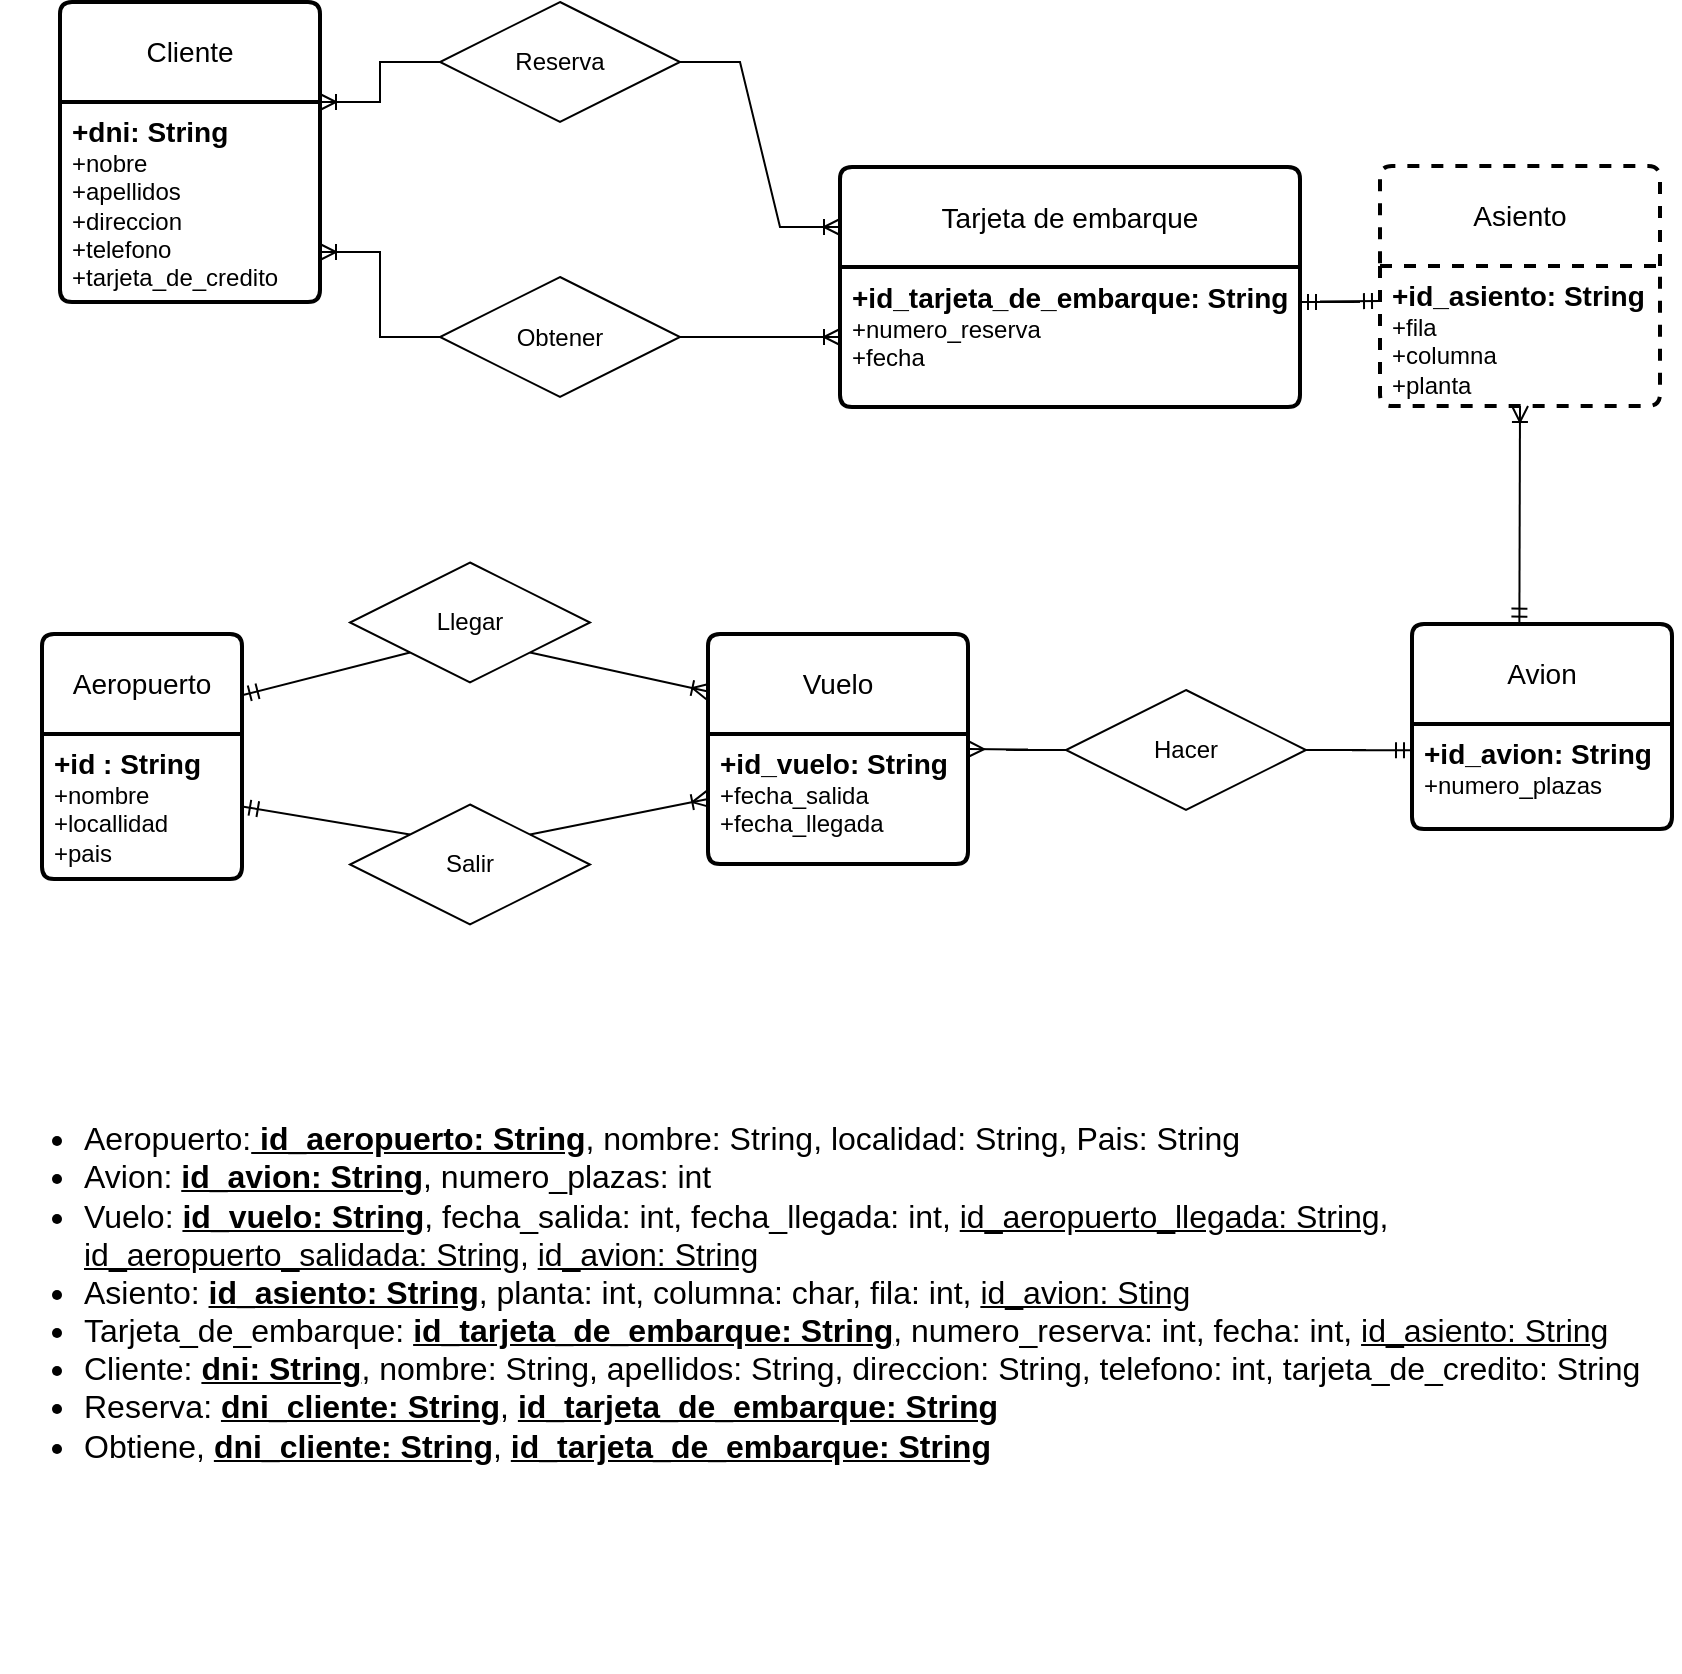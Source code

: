 <mxfile version="22.0.4" type="github">
  <diagram id="R2lEEEUBdFMjLlhIrx00" name="Page-1">
    <mxGraphModel dx="2085" dy="675" grid="1" gridSize="10" guides="1" tooltips="1" connect="1" arrows="1" fold="1" page="1" pageScale="1" pageWidth="850" pageHeight="1100" math="0" shadow="0" extFonts="Permanent Marker^https://fonts.googleapis.com/css?family=Permanent+Marker">
      <root>
        <mxCell id="0" />
        <mxCell id="1" parent="0" />
        <mxCell id="GVflADZopcoPuH8NDHQU-40" value="Cliente" style="swimlane;childLayout=stackLayout;horizontal=1;startSize=50;horizontalStack=0;rounded=1;fontSize=14;fontStyle=0;strokeWidth=2;resizeParent=0;resizeLast=1;shadow=0;dashed=0;align=center;arcSize=4;whiteSpace=wrap;html=1;" parent="1" vertex="1">
          <mxGeometry x="-820" y="45" width="130" height="150" as="geometry" />
        </mxCell>
        <mxCell id="GVflADZopcoPuH8NDHQU-41" value="&lt;font style=&quot;font-size: 14px;&quot;&gt;&lt;b&gt;+dni: String&lt;/b&gt;&lt;/font&gt;&lt;br&gt;+nobre&lt;br&gt;+apellidos&lt;br&gt;+direccion&lt;br&gt;+telefono&lt;br&gt;+tarjeta_de_credito" style="align=left;strokeColor=none;fillColor=none;spacingLeft=4;fontSize=12;verticalAlign=top;resizable=0;rotatable=0;part=1;html=1;" parent="GVflADZopcoPuH8NDHQU-40" vertex="1">
          <mxGeometry y="50" width="130" height="100" as="geometry" />
        </mxCell>
        <mxCell id="GVflADZopcoPuH8NDHQU-42" value="Vuelo" style="swimlane;childLayout=stackLayout;horizontal=1;startSize=50;horizontalStack=0;rounded=1;fontSize=14;fontStyle=0;strokeWidth=2;resizeParent=0;resizeLast=1;shadow=0;dashed=0;align=center;arcSize=4;whiteSpace=wrap;html=1;" parent="1" vertex="1">
          <mxGeometry x="-496" y="361" width="130" height="115" as="geometry" />
        </mxCell>
        <mxCell id="GVflADZopcoPuH8NDHQU-43" value="&lt;b&gt;&lt;font style=&quot;font-size: 14px;&quot;&gt;+id_vuelo: String&lt;/font&gt;&lt;/b&gt;&lt;br&gt;+fecha_salida&lt;br&gt;+fecha_llegada" style="align=left;strokeColor=none;fillColor=none;spacingLeft=4;fontSize=12;verticalAlign=top;resizable=0;rotatable=0;part=1;html=1;" parent="GVflADZopcoPuH8NDHQU-42" vertex="1">
          <mxGeometry y="50" width="130" height="65" as="geometry" />
        </mxCell>
        <mxCell id="GVflADZopcoPuH8NDHQU-44" value="Tarjeta de embarque" style="swimlane;childLayout=stackLayout;horizontal=1;startSize=50;horizontalStack=0;rounded=1;fontSize=14;fontStyle=0;strokeWidth=2;resizeParent=0;resizeLast=1;shadow=0;dashed=0;align=center;arcSize=4;whiteSpace=wrap;html=1;" parent="1" vertex="1">
          <mxGeometry x="-430" y="127.5" width="230" height="120" as="geometry" />
        </mxCell>
        <mxCell id="GVflADZopcoPuH8NDHQU-45" value="&lt;font style=&quot;font-size: 14px;&quot;&gt;&lt;b&gt;+id_tarjeta_de_embarque: String&lt;br&gt;&lt;/b&gt;&lt;/font&gt;+numero_reserva&lt;br&gt;+fecha" style="align=left;strokeColor=none;fillColor=none;spacingLeft=4;fontSize=12;verticalAlign=top;resizable=0;rotatable=0;part=1;html=1;" parent="GVflADZopcoPuH8NDHQU-44" vertex="1">
          <mxGeometry y="50" width="230" height="70" as="geometry" />
        </mxCell>
        <mxCell id="GVflADZopcoPuH8NDHQU-53" value="Reserva" style="shape=rhombus;perimeter=rhombusPerimeter;whiteSpace=wrap;html=1;align=center;" parent="1" vertex="1">
          <mxGeometry x="-630" y="45" width="120" height="60" as="geometry" />
        </mxCell>
        <mxCell id="GVflADZopcoPuH8NDHQU-54" value="Obtener" style="shape=rhombus;perimeter=rhombusPerimeter;whiteSpace=wrap;html=1;align=center;" parent="1" vertex="1">
          <mxGeometry x="-630" y="182.5" width="120" height="60" as="geometry" />
        </mxCell>
        <mxCell id="zLerIvJA5o45v9AowRJ3-1" value="" style="edgeStyle=entityRelationEdgeStyle;fontSize=12;html=1;endArrow=ERoneToMany;rounded=0;exitX=0;exitY=0.5;exitDx=0;exitDy=0;entryX=1;entryY=0;entryDx=0;entryDy=0;" parent="1" source="GVflADZopcoPuH8NDHQU-53" target="GVflADZopcoPuH8NDHQU-41" edge="1">
          <mxGeometry width="100" height="100" relative="1" as="geometry">
            <mxPoint x="-240" y="242.5" as="sourcePoint" />
            <mxPoint x="-630" y="140" as="targetPoint" />
          </mxGeometry>
        </mxCell>
        <mxCell id="zLerIvJA5o45v9AowRJ3-2" value="" style="edgeStyle=entityRelationEdgeStyle;fontSize=12;html=1;endArrow=ERoneToMany;rounded=0;exitX=1;exitY=0.5;exitDx=0;exitDy=0;entryX=0;entryY=0.25;entryDx=0;entryDy=0;" parent="1" source="GVflADZopcoPuH8NDHQU-53" target="GVflADZopcoPuH8NDHQU-44" edge="1">
          <mxGeometry width="100" height="100" relative="1" as="geometry">
            <mxPoint x="30" y="192.5" as="sourcePoint" />
            <mxPoint x="130" y="92.5" as="targetPoint" />
          </mxGeometry>
        </mxCell>
        <mxCell id="zLerIvJA5o45v9AowRJ3-4" value="" style="edgeStyle=entityRelationEdgeStyle;fontSize=12;html=1;endArrow=ERoneToMany;rounded=0;entryX=0;entryY=0.5;entryDx=0;entryDy=0;exitX=1;exitY=0.5;exitDx=0;exitDy=0;" parent="1" source="GVflADZopcoPuH8NDHQU-54" target="GVflADZopcoPuH8NDHQU-45" edge="1">
          <mxGeometry width="100" height="100" relative="1" as="geometry">
            <mxPoint x="-490" y="212.5" as="sourcePoint" />
            <mxPoint x="-160" y="302.5" as="targetPoint" />
            <Array as="points">
              <mxPoint x="100" y="232.5" />
            </Array>
          </mxGeometry>
        </mxCell>
        <mxCell id="zLerIvJA5o45v9AowRJ3-5" value="Asiento" style="swimlane;childLayout=stackLayout;horizontal=1;startSize=50;horizontalStack=0;rounded=1;fontSize=14;fontStyle=0;strokeWidth=2;resizeParent=0;resizeLast=1;shadow=0;dashed=1;align=center;arcSize=4;whiteSpace=wrap;html=1;" parent="1" vertex="1">
          <mxGeometry x="-160" y="127" width="140" height="120" as="geometry" />
        </mxCell>
        <mxCell id="zLerIvJA5o45v9AowRJ3-6" value="&lt;font style=&quot;font-size: 14px;&quot;&gt;&lt;b&gt;+id_asiento: String&lt;/b&gt;&lt;/font&gt;&lt;br&gt;+fila&lt;br&gt;+columna&lt;br&gt;+planta" style="align=left;strokeColor=none;fillColor=none;spacingLeft=4;fontSize=12;verticalAlign=top;resizable=0;rotatable=0;part=1;html=1;" parent="zLerIvJA5o45v9AowRJ3-5" vertex="1">
          <mxGeometry y="50" width="140" height="70" as="geometry" />
        </mxCell>
        <mxCell id="zLerIvJA5o45v9AowRJ3-8" value="" style="fontSize=12;html=1;endArrow=ERoneToMany;startArrow=ERmandOne;rounded=0;entryX=0.5;entryY=1;entryDx=0;entryDy=0;exitX=0.413;exitY=0.003;exitDx=0;exitDy=0;exitPerimeter=0;" parent="1" source="dmDWiUJjudLL5xSLkTxx-10" target="zLerIvJA5o45v9AowRJ3-6" edge="1">
          <mxGeometry width="100" height="100" relative="1" as="geometry">
            <mxPoint x="390" y="230" as="sourcePoint" />
            <mxPoint x="365" y="20" as="targetPoint" />
          </mxGeometry>
        </mxCell>
        <mxCell id="zLerIvJA5o45v9AowRJ3-9" value="" style="edgeStyle=entityRelationEdgeStyle;fontSize=12;html=1;endArrow=ERmandOne;startArrow=ERmandOne;rounded=0;entryX=0;entryY=0.25;entryDx=0;entryDy=0;exitX=1;exitY=0.25;exitDx=0;exitDy=0;" parent="1" source="GVflADZopcoPuH8NDHQU-45" target="zLerIvJA5o45v9AowRJ3-6" edge="1">
          <mxGeometry width="100" height="100" relative="1" as="geometry">
            <mxPoint x="-200" y="199" as="sourcePoint" />
            <mxPoint x="410" y="350" as="targetPoint" />
            <Array as="points">
              <mxPoint x="420" y="210" />
              <mxPoint x="370" y="230" />
              <mxPoint x="320" y="220" />
              <mxPoint x="320" y="230" />
            </Array>
          </mxGeometry>
        </mxCell>
        <mxCell id="dmDWiUJjudLL5xSLkTxx-1" value="Aeropuerto" style="swimlane;childLayout=stackLayout;horizontal=1;startSize=50;horizontalStack=0;rounded=1;fontSize=14;fontStyle=0;strokeWidth=2;resizeParent=0;resizeLast=1;shadow=0;dashed=0;align=center;arcSize=4;whiteSpace=wrap;html=1;" parent="1" vertex="1">
          <mxGeometry x="-829" y="361" width="100" height="122.5" as="geometry" />
        </mxCell>
        <mxCell id="dmDWiUJjudLL5xSLkTxx-2" value="&lt;font style=&quot;font-size: 14px;&quot;&gt;&lt;b&gt;&lt;font style=&quot;&quot;&gt;+id&lt;/font&gt;&amp;nbsp;: String&lt;/b&gt;&lt;/font&gt;&lt;br&gt;+nombre&lt;br&gt;+locallidad&lt;br&gt;+pais" style="align=left;strokeColor=none;fillColor=none;spacingLeft=4;fontSize=12;verticalAlign=top;resizable=0;rotatable=0;part=1;html=1;" parent="dmDWiUJjudLL5xSLkTxx-1" vertex="1">
          <mxGeometry y="50" width="100" height="72.5" as="geometry" />
        </mxCell>
        <mxCell id="dmDWiUJjudLL5xSLkTxx-3" value="" style="fontSize=12;html=1;endArrow=ERoneToMany;rounded=0;exitX=1;exitY=1;exitDx=0;exitDy=0;entryX=0;entryY=0.25;entryDx=0;entryDy=0;" parent="1" source="dmDWiUJjudLL5xSLkTxx-4" target="GVflADZopcoPuH8NDHQU-42" edge="1">
          <mxGeometry width="100" height="100" relative="1" as="geometry">
            <mxPoint x="-434.6" y="546.275" as="sourcePoint" />
            <mxPoint x="-503.4" y="520" as="targetPoint" />
          </mxGeometry>
        </mxCell>
        <mxCell id="dmDWiUJjudLL5xSLkTxx-4" value="Llegar" style="shape=rhombus;perimeter=rhombusPerimeter;whiteSpace=wrap;html=1;align=center;" parent="1" vertex="1">
          <mxGeometry x="-675" y="325.25" width="120" height="60" as="geometry" />
        </mxCell>
        <mxCell id="dmDWiUJjudLL5xSLkTxx-5" value="Salir&lt;br&gt;" style="shape=rhombus;perimeter=rhombusPerimeter;whiteSpace=wrap;html=1;align=center;" parent="1" vertex="1">
          <mxGeometry x="-675" y="446.25" width="120" height="60" as="geometry" />
        </mxCell>
        <mxCell id="dmDWiUJjudLL5xSLkTxx-6" value="" style="fontSize=12;html=1;endArrow=ERmandOne;rounded=0;entryX=1;entryY=0.25;entryDx=0;entryDy=0;exitX=0;exitY=1;exitDx=0;exitDy=0;" parent="1" source="dmDWiUJjudLL5xSLkTxx-4" target="dmDWiUJjudLL5xSLkTxx-1" edge="1">
          <mxGeometry width="100" height="100" relative="1" as="geometry">
            <mxPoint x="-474" y="670" as="sourcePoint" />
            <mxPoint x="-549" y="856.5" as="targetPoint" />
          </mxGeometry>
        </mxCell>
        <mxCell id="dmDWiUJjudLL5xSLkTxx-9" value="" style="fontSize=12;html=1;endArrow=ERoneToMany;rounded=0;exitX=1;exitY=0;exitDx=0;exitDy=0;entryX=0;entryY=0.5;entryDx=0;entryDy=0;" parent="1" source="dmDWiUJjudLL5xSLkTxx-5" target="GVflADZopcoPuH8NDHQU-43" edge="1">
          <mxGeometry width="100" height="100" relative="1" as="geometry">
            <mxPoint x="-489" y="1197.5" as="sourcePoint" />
            <mxPoint x="-549" y="1147.5" as="targetPoint" />
          </mxGeometry>
        </mxCell>
        <mxCell id="dmDWiUJjudLL5xSLkTxx-10" value="Avion" style="swimlane;childLayout=stackLayout;horizontal=1;startSize=50;horizontalStack=0;rounded=1;fontSize=14;fontStyle=0;strokeWidth=2;resizeParent=0;resizeLast=1;shadow=0;dashed=0;align=center;arcSize=4;whiteSpace=wrap;html=1;" parent="1" vertex="1">
          <mxGeometry x="-144" y="356" width="130" height="102.5" as="geometry" />
        </mxCell>
        <mxCell id="dmDWiUJjudLL5xSLkTxx-11" value="&lt;font style=&quot;font-size: 14px;&quot;&gt;&lt;b&gt;+id_avion: String&lt;/b&gt;&lt;/font&gt;&lt;br&gt;+numero_plazas" style="align=left;strokeColor=none;fillColor=none;spacingLeft=4;fontSize=12;verticalAlign=top;resizable=0;rotatable=0;part=1;html=1;" parent="dmDWiUJjudLL5xSLkTxx-10" vertex="1">
          <mxGeometry y="50" width="130" height="52.5" as="geometry" />
        </mxCell>
        <mxCell id="ABZdF_aoxALb0wv_AOY_-2" value="Hacer" style="shape=rhombus;perimeter=rhombusPerimeter;whiteSpace=wrap;html=1;align=center;" parent="1" vertex="1">
          <mxGeometry x="-317" y="389" width="120" height="60" as="geometry" />
        </mxCell>
        <mxCell id="ABZdF_aoxALb0wv_AOY_-3" value="" style="edgeStyle=entityRelationEdgeStyle;fontSize=12;html=1;endArrow=ERmandOne;rounded=0;exitX=1;exitY=0.5;exitDx=0;exitDy=0;entryX=0;entryY=0.25;entryDx=0;entryDy=0;" parent="1" source="ABZdF_aoxALb0wv_AOY_-2" target="dmDWiUJjudLL5xSLkTxx-11" edge="1">
          <mxGeometry width="100" height="100" relative="1" as="geometry">
            <mxPoint x="271" y="526" as="sourcePoint" />
            <mxPoint x="-174" y="386" as="targetPoint" />
          </mxGeometry>
        </mxCell>
        <mxCell id="ABZdF_aoxALb0wv_AOY_-4" value="" style="edgeStyle=entityRelationEdgeStyle;fontSize=12;html=1;endArrow=ERmany;rounded=0;entryX=1;entryY=0.5;entryDx=0;entryDy=0;exitX=0;exitY=0.5;exitDx=0;exitDy=0;" parent="1" source="ABZdF_aoxALb0wv_AOY_-2" target="GVflADZopcoPuH8NDHQU-42" edge="1">
          <mxGeometry width="100" height="100" relative="1" as="geometry">
            <mxPoint x="51" y="458.5" as="sourcePoint" />
            <mxPoint x="151" y="358.5" as="targetPoint" />
          </mxGeometry>
        </mxCell>
        <mxCell id="dmDWiUJjudLL5xSLkTxx-7" value="" style="fontSize=12;html=1;endArrow=ERmandOne;rounded=0;entryX=1;entryY=0.5;entryDx=0;entryDy=0;exitX=0;exitY=0;exitDx=0;exitDy=0;" parent="1" source="dmDWiUJjudLL5xSLkTxx-5" target="dmDWiUJjudLL5xSLkTxx-2" edge="1">
          <mxGeometry width="100" height="100" relative="1" as="geometry">
            <mxPoint x="-740.75" y="380" as="sourcePoint" />
            <mxPoint x="-949" y="628.7" as="targetPoint" />
          </mxGeometry>
        </mxCell>
        <mxCell id="-rtztpmQnXO7zCoE01dX-6" value="&lt;ul style=&quot;font-size: 16px;&quot;&gt;&lt;li&gt;Aeropuerto:&lt;b&gt;&lt;u&gt; id_aeropuerto: String&lt;/u&gt;&lt;/b&gt;, nombre: String, localidad: String, Pais: String&amp;nbsp;&lt;/li&gt;&lt;li&gt;Avion: &lt;b&gt;&lt;u&gt;id_avion: String&lt;/u&gt;&lt;/b&gt;, numero_plazas: int&lt;/li&gt;&lt;li&gt;Vuelo: &lt;u style=&quot;font-weight: bold;&quot;&gt;id_vuelo: String&lt;/u&gt;, fecha_salida: int, fecha_llegada: int, &lt;u&gt;id_aeropuerto_llegada: String&lt;/u&gt;,&amp;nbsp; &lt;u style=&quot;background-color: initial; border-color: var(--border-color);&quot;&gt;id_aeropuerto_salidada: String&lt;/u&gt;&lt;span style=&quot;background-color: initial;&quot;&gt;, &lt;u&gt;id_avion: String&lt;/u&gt;&lt;/span&gt;&lt;/li&gt;&lt;li style=&quot;border-color: var(--border-color);&quot;&gt;Asiento: &lt;b&gt;&lt;u&gt;id_asiento: String&lt;/u&gt;&lt;/b&gt;,&amp;nbsp;planta: int, columna: char,&amp;nbsp;fila: int, &lt;u&gt;id_avion: Sting&lt;/u&gt;&lt;/li&gt;&lt;li style=&quot;border-color: var(--border-color);&quot;&gt;Tarjeta_de_embarque:&amp;nbsp;&lt;b style=&quot;border-color: var(--border-color);&quot;&gt;&lt;u style=&quot;border-color: var(--border-color);&quot;&gt;id_tarjeta_de_embarque: String&lt;/u&gt;&lt;/b&gt;, numero_reserva: int, fecha: int,&amp;nbsp;&lt;u style=&quot;border-color: var(--border-color);&quot;&gt;id_asiento: String&lt;/u&gt;&lt;/li&gt;&lt;li&gt;Cliente: &lt;b&gt;&lt;u&gt;dni: String&lt;/u&gt;&lt;/b&gt;, nombre: String, apellidos: String, direccion: String, telefono: int, tarjeta_de_credito: String&lt;/li&gt;&lt;li&gt;Reserva: &lt;b&gt;&lt;u&gt;dni_cliente: String&lt;/u&gt;&lt;/b&gt;,&amp;nbsp;&lt;b style=&quot;border-color: var(--border-color);&quot;&gt;&lt;u style=&quot;border-color: var(--border-color);&quot;&gt;id_tarjeta_de_embarque: String&lt;/u&gt;&lt;/b&gt;&lt;/li&gt;&lt;li&gt;Obtiene,&amp;nbsp;&lt;b style=&quot;border-color: var(--border-color);&quot;&gt;&lt;u style=&quot;border-color: var(--border-color);&quot;&gt;dni_cliente: String&lt;/u&gt;&lt;/b&gt;,&amp;nbsp;&lt;b style=&quot;border-color: var(--border-color);&quot;&gt;&lt;u style=&quot;border-color: var(--border-color);&quot;&gt;id_tarjeta_de_embarque: String&lt;/u&gt;&lt;/b&gt;&lt;/li&gt;&lt;/ul&gt;" style="text;strokeColor=none;fillColor=none;html=1;whiteSpace=wrap;verticalAlign=middle;overflow=hidden;" vertex="1" parent="1">
          <mxGeometry x="-850" y="500" width="840" height="380" as="geometry" />
        </mxCell>
        <mxCell id="-rtztpmQnXO7zCoE01dX-7" value="" style="edgeStyle=entityRelationEdgeStyle;fontSize=12;html=1;endArrow=ERoneToMany;rounded=0;exitX=0;exitY=0.5;exitDx=0;exitDy=0;entryX=1;entryY=0.75;entryDx=0;entryDy=0;" edge="1" parent="1" source="GVflADZopcoPuH8NDHQU-54" target="GVflADZopcoPuH8NDHQU-41">
          <mxGeometry width="100" height="100" relative="1" as="geometry">
            <mxPoint x="-620" y="85" as="sourcePoint" />
            <mxPoint x="-680" y="105" as="targetPoint" />
          </mxGeometry>
        </mxCell>
      </root>
    </mxGraphModel>
  </diagram>
</mxfile>
